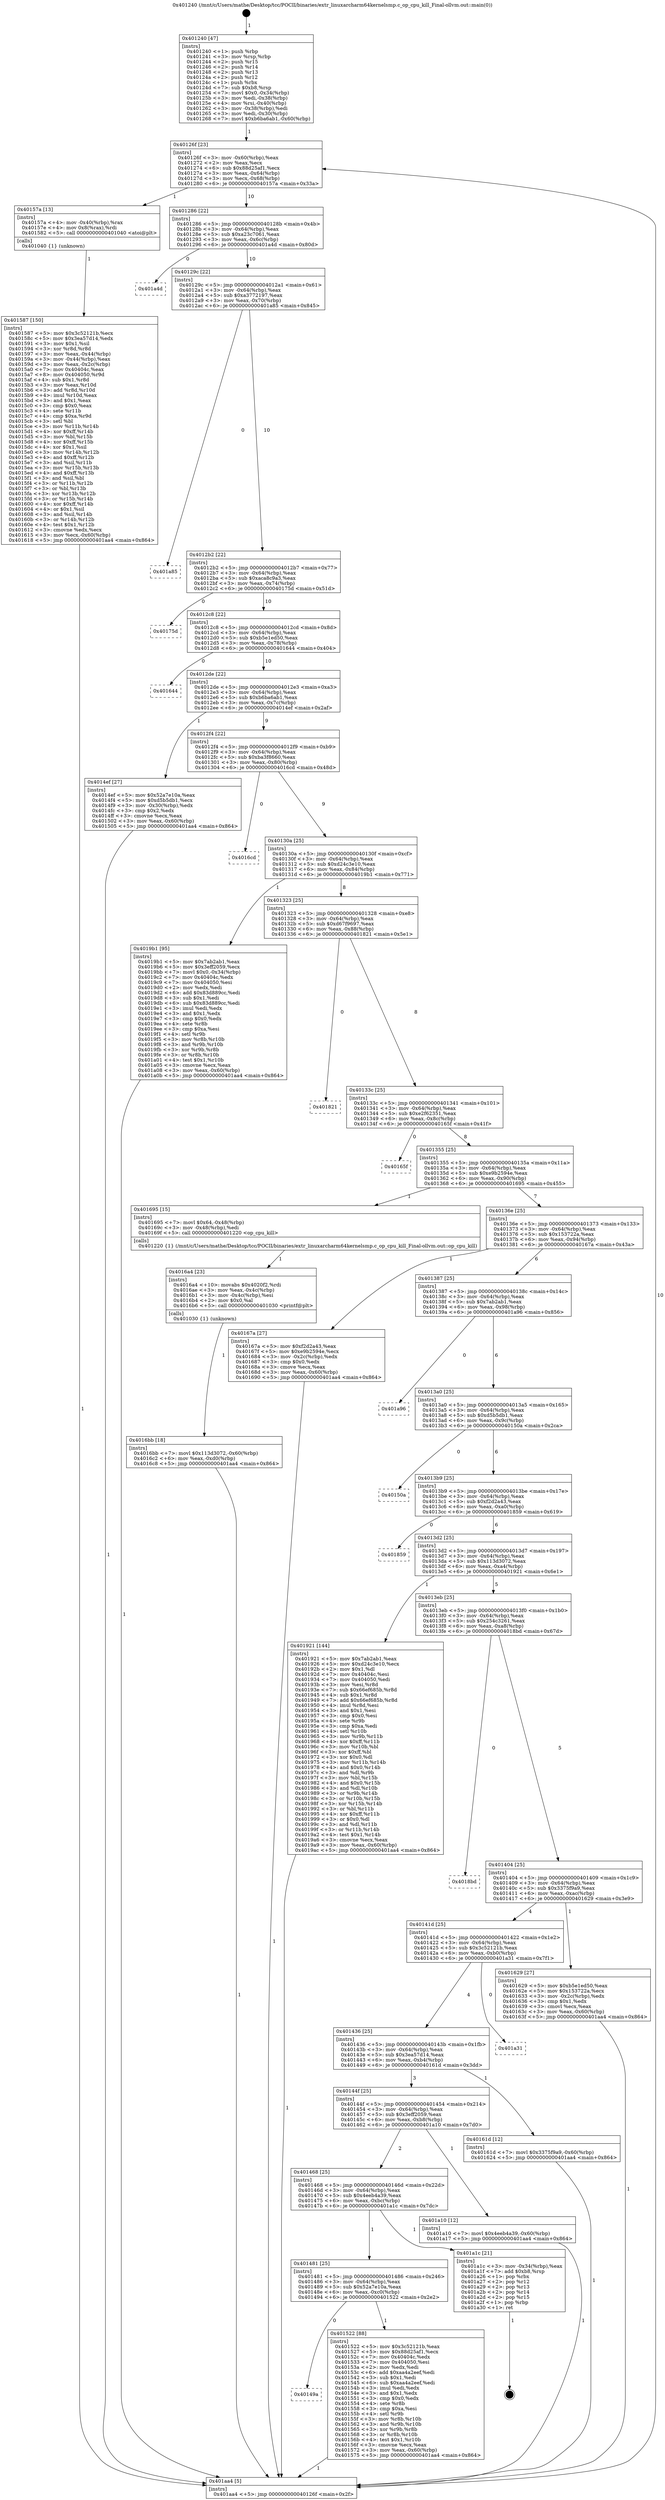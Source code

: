 digraph "0x401240" {
  label = "0x401240 (/mnt/c/Users/mathe/Desktop/tcc/POCII/binaries/extr_linuxarcharm64kernelsmp.c_op_cpu_kill_Final-ollvm.out::main(0))"
  labelloc = "t"
  node[shape=record]

  Entry [label="",width=0.3,height=0.3,shape=circle,fillcolor=black,style=filled]
  "0x40126f" [label="{
     0x40126f [23]\l
     | [instrs]\l
     &nbsp;&nbsp;0x40126f \<+3\>: mov -0x60(%rbp),%eax\l
     &nbsp;&nbsp;0x401272 \<+2\>: mov %eax,%ecx\l
     &nbsp;&nbsp;0x401274 \<+6\>: sub $0x88d25af1,%ecx\l
     &nbsp;&nbsp;0x40127a \<+3\>: mov %eax,-0x64(%rbp)\l
     &nbsp;&nbsp;0x40127d \<+3\>: mov %ecx,-0x68(%rbp)\l
     &nbsp;&nbsp;0x401280 \<+6\>: je 000000000040157a \<main+0x33a\>\l
  }"]
  "0x40157a" [label="{
     0x40157a [13]\l
     | [instrs]\l
     &nbsp;&nbsp;0x40157a \<+4\>: mov -0x40(%rbp),%rax\l
     &nbsp;&nbsp;0x40157e \<+4\>: mov 0x8(%rax),%rdi\l
     &nbsp;&nbsp;0x401582 \<+5\>: call 0000000000401040 \<atoi@plt\>\l
     | [calls]\l
     &nbsp;&nbsp;0x401040 \{1\} (unknown)\l
  }"]
  "0x401286" [label="{
     0x401286 [22]\l
     | [instrs]\l
     &nbsp;&nbsp;0x401286 \<+5\>: jmp 000000000040128b \<main+0x4b\>\l
     &nbsp;&nbsp;0x40128b \<+3\>: mov -0x64(%rbp),%eax\l
     &nbsp;&nbsp;0x40128e \<+5\>: sub $0xa23c7061,%eax\l
     &nbsp;&nbsp;0x401293 \<+3\>: mov %eax,-0x6c(%rbp)\l
     &nbsp;&nbsp;0x401296 \<+6\>: je 0000000000401a4d \<main+0x80d\>\l
  }"]
  Exit [label="",width=0.3,height=0.3,shape=circle,fillcolor=black,style=filled,peripheries=2]
  "0x401a4d" [label="{
     0x401a4d\l
  }", style=dashed]
  "0x40129c" [label="{
     0x40129c [22]\l
     | [instrs]\l
     &nbsp;&nbsp;0x40129c \<+5\>: jmp 00000000004012a1 \<main+0x61\>\l
     &nbsp;&nbsp;0x4012a1 \<+3\>: mov -0x64(%rbp),%eax\l
     &nbsp;&nbsp;0x4012a4 \<+5\>: sub $0xa3772197,%eax\l
     &nbsp;&nbsp;0x4012a9 \<+3\>: mov %eax,-0x70(%rbp)\l
     &nbsp;&nbsp;0x4012ac \<+6\>: je 0000000000401a85 \<main+0x845\>\l
  }"]
  "0x4016bb" [label="{
     0x4016bb [18]\l
     | [instrs]\l
     &nbsp;&nbsp;0x4016bb \<+7\>: movl $0x113d3072,-0x60(%rbp)\l
     &nbsp;&nbsp;0x4016c2 \<+6\>: mov %eax,-0xd0(%rbp)\l
     &nbsp;&nbsp;0x4016c8 \<+5\>: jmp 0000000000401aa4 \<main+0x864\>\l
  }"]
  "0x401a85" [label="{
     0x401a85\l
  }", style=dashed]
  "0x4012b2" [label="{
     0x4012b2 [22]\l
     | [instrs]\l
     &nbsp;&nbsp;0x4012b2 \<+5\>: jmp 00000000004012b7 \<main+0x77\>\l
     &nbsp;&nbsp;0x4012b7 \<+3\>: mov -0x64(%rbp),%eax\l
     &nbsp;&nbsp;0x4012ba \<+5\>: sub $0xaca8c9a3,%eax\l
     &nbsp;&nbsp;0x4012bf \<+3\>: mov %eax,-0x74(%rbp)\l
     &nbsp;&nbsp;0x4012c2 \<+6\>: je 000000000040175d \<main+0x51d\>\l
  }"]
  "0x4016a4" [label="{
     0x4016a4 [23]\l
     | [instrs]\l
     &nbsp;&nbsp;0x4016a4 \<+10\>: movabs $0x4020f2,%rdi\l
     &nbsp;&nbsp;0x4016ae \<+3\>: mov %eax,-0x4c(%rbp)\l
     &nbsp;&nbsp;0x4016b1 \<+3\>: mov -0x4c(%rbp),%esi\l
     &nbsp;&nbsp;0x4016b4 \<+2\>: mov $0x0,%al\l
     &nbsp;&nbsp;0x4016b6 \<+5\>: call 0000000000401030 \<printf@plt\>\l
     | [calls]\l
     &nbsp;&nbsp;0x401030 \{1\} (unknown)\l
  }"]
  "0x40175d" [label="{
     0x40175d\l
  }", style=dashed]
  "0x4012c8" [label="{
     0x4012c8 [22]\l
     | [instrs]\l
     &nbsp;&nbsp;0x4012c8 \<+5\>: jmp 00000000004012cd \<main+0x8d\>\l
     &nbsp;&nbsp;0x4012cd \<+3\>: mov -0x64(%rbp),%eax\l
     &nbsp;&nbsp;0x4012d0 \<+5\>: sub $0xb5e1ed50,%eax\l
     &nbsp;&nbsp;0x4012d5 \<+3\>: mov %eax,-0x78(%rbp)\l
     &nbsp;&nbsp;0x4012d8 \<+6\>: je 0000000000401644 \<main+0x404\>\l
  }"]
  "0x401587" [label="{
     0x401587 [150]\l
     | [instrs]\l
     &nbsp;&nbsp;0x401587 \<+5\>: mov $0x3c52121b,%ecx\l
     &nbsp;&nbsp;0x40158c \<+5\>: mov $0x3ea57d14,%edx\l
     &nbsp;&nbsp;0x401591 \<+3\>: mov $0x1,%sil\l
     &nbsp;&nbsp;0x401594 \<+3\>: xor %r8d,%r8d\l
     &nbsp;&nbsp;0x401597 \<+3\>: mov %eax,-0x44(%rbp)\l
     &nbsp;&nbsp;0x40159a \<+3\>: mov -0x44(%rbp),%eax\l
     &nbsp;&nbsp;0x40159d \<+3\>: mov %eax,-0x2c(%rbp)\l
     &nbsp;&nbsp;0x4015a0 \<+7\>: mov 0x40404c,%eax\l
     &nbsp;&nbsp;0x4015a7 \<+8\>: mov 0x404050,%r9d\l
     &nbsp;&nbsp;0x4015af \<+4\>: sub $0x1,%r8d\l
     &nbsp;&nbsp;0x4015b3 \<+3\>: mov %eax,%r10d\l
     &nbsp;&nbsp;0x4015b6 \<+3\>: add %r8d,%r10d\l
     &nbsp;&nbsp;0x4015b9 \<+4\>: imul %r10d,%eax\l
     &nbsp;&nbsp;0x4015bd \<+3\>: and $0x1,%eax\l
     &nbsp;&nbsp;0x4015c0 \<+3\>: cmp $0x0,%eax\l
     &nbsp;&nbsp;0x4015c3 \<+4\>: sete %r11b\l
     &nbsp;&nbsp;0x4015c7 \<+4\>: cmp $0xa,%r9d\l
     &nbsp;&nbsp;0x4015cb \<+3\>: setl %bl\l
     &nbsp;&nbsp;0x4015ce \<+3\>: mov %r11b,%r14b\l
     &nbsp;&nbsp;0x4015d1 \<+4\>: xor $0xff,%r14b\l
     &nbsp;&nbsp;0x4015d5 \<+3\>: mov %bl,%r15b\l
     &nbsp;&nbsp;0x4015d8 \<+4\>: xor $0xff,%r15b\l
     &nbsp;&nbsp;0x4015dc \<+4\>: xor $0x1,%sil\l
     &nbsp;&nbsp;0x4015e0 \<+3\>: mov %r14b,%r12b\l
     &nbsp;&nbsp;0x4015e3 \<+4\>: and $0xff,%r12b\l
     &nbsp;&nbsp;0x4015e7 \<+3\>: and %sil,%r11b\l
     &nbsp;&nbsp;0x4015ea \<+3\>: mov %r15b,%r13b\l
     &nbsp;&nbsp;0x4015ed \<+4\>: and $0xff,%r13b\l
     &nbsp;&nbsp;0x4015f1 \<+3\>: and %sil,%bl\l
     &nbsp;&nbsp;0x4015f4 \<+3\>: or %r11b,%r12b\l
     &nbsp;&nbsp;0x4015f7 \<+3\>: or %bl,%r13b\l
     &nbsp;&nbsp;0x4015fa \<+3\>: xor %r13b,%r12b\l
     &nbsp;&nbsp;0x4015fd \<+3\>: or %r15b,%r14b\l
     &nbsp;&nbsp;0x401600 \<+4\>: xor $0xff,%r14b\l
     &nbsp;&nbsp;0x401604 \<+4\>: or $0x1,%sil\l
     &nbsp;&nbsp;0x401608 \<+3\>: and %sil,%r14b\l
     &nbsp;&nbsp;0x40160b \<+3\>: or %r14b,%r12b\l
     &nbsp;&nbsp;0x40160e \<+4\>: test $0x1,%r12b\l
     &nbsp;&nbsp;0x401612 \<+3\>: cmovne %edx,%ecx\l
     &nbsp;&nbsp;0x401615 \<+3\>: mov %ecx,-0x60(%rbp)\l
     &nbsp;&nbsp;0x401618 \<+5\>: jmp 0000000000401aa4 \<main+0x864\>\l
  }"]
  "0x401644" [label="{
     0x401644\l
  }", style=dashed]
  "0x4012de" [label="{
     0x4012de [22]\l
     | [instrs]\l
     &nbsp;&nbsp;0x4012de \<+5\>: jmp 00000000004012e3 \<main+0xa3\>\l
     &nbsp;&nbsp;0x4012e3 \<+3\>: mov -0x64(%rbp),%eax\l
     &nbsp;&nbsp;0x4012e6 \<+5\>: sub $0xb6ba6ab1,%eax\l
     &nbsp;&nbsp;0x4012eb \<+3\>: mov %eax,-0x7c(%rbp)\l
     &nbsp;&nbsp;0x4012ee \<+6\>: je 00000000004014ef \<main+0x2af\>\l
  }"]
  "0x40149a" [label="{
     0x40149a\l
  }", style=dashed]
  "0x4014ef" [label="{
     0x4014ef [27]\l
     | [instrs]\l
     &nbsp;&nbsp;0x4014ef \<+5\>: mov $0x52a7e10a,%eax\l
     &nbsp;&nbsp;0x4014f4 \<+5\>: mov $0xd5b5db1,%ecx\l
     &nbsp;&nbsp;0x4014f9 \<+3\>: mov -0x30(%rbp),%edx\l
     &nbsp;&nbsp;0x4014fc \<+3\>: cmp $0x2,%edx\l
     &nbsp;&nbsp;0x4014ff \<+3\>: cmovne %ecx,%eax\l
     &nbsp;&nbsp;0x401502 \<+3\>: mov %eax,-0x60(%rbp)\l
     &nbsp;&nbsp;0x401505 \<+5\>: jmp 0000000000401aa4 \<main+0x864\>\l
  }"]
  "0x4012f4" [label="{
     0x4012f4 [22]\l
     | [instrs]\l
     &nbsp;&nbsp;0x4012f4 \<+5\>: jmp 00000000004012f9 \<main+0xb9\>\l
     &nbsp;&nbsp;0x4012f9 \<+3\>: mov -0x64(%rbp),%eax\l
     &nbsp;&nbsp;0x4012fc \<+5\>: sub $0xba3f8660,%eax\l
     &nbsp;&nbsp;0x401301 \<+3\>: mov %eax,-0x80(%rbp)\l
     &nbsp;&nbsp;0x401304 \<+6\>: je 00000000004016cd \<main+0x48d\>\l
  }"]
  "0x401aa4" [label="{
     0x401aa4 [5]\l
     | [instrs]\l
     &nbsp;&nbsp;0x401aa4 \<+5\>: jmp 000000000040126f \<main+0x2f\>\l
  }"]
  "0x401240" [label="{
     0x401240 [47]\l
     | [instrs]\l
     &nbsp;&nbsp;0x401240 \<+1\>: push %rbp\l
     &nbsp;&nbsp;0x401241 \<+3\>: mov %rsp,%rbp\l
     &nbsp;&nbsp;0x401244 \<+2\>: push %r15\l
     &nbsp;&nbsp;0x401246 \<+2\>: push %r14\l
     &nbsp;&nbsp;0x401248 \<+2\>: push %r13\l
     &nbsp;&nbsp;0x40124a \<+2\>: push %r12\l
     &nbsp;&nbsp;0x40124c \<+1\>: push %rbx\l
     &nbsp;&nbsp;0x40124d \<+7\>: sub $0xb8,%rsp\l
     &nbsp;&nbsp;0x401254 \<+7\>: movl $0x0,-0x34(%rbp)\l
     &nbsp;&nbsp;0x40125b \<+3\>: mov %edi,-0x38(%rbp)\l
     &nbsp;&nbsp;0x40125e \<+4\>: mov %rsi,-0x40(%rbp)\l
     &nbsp;&nbsp;0x401262 \<+3\>: mov -0x38(%rbp),%edi\l
     &nbsp;&nbsp;0x401265 \<+3\>: mov %edi,-0x30(%rbp)\l
     &nbsp;&nbsp;0x401268 \<+7\>: movl $0xb6ba6ab1,-0x60(%rbp)\l
  }"]
  "0x401522" [label="{
     0x401522 [88]\l
     | [instrs]\l
     &nbsp;&nbsp;0x401522 \<+5\>: mov $0x3c52121b,%eax\l
     &nbsp;&nbsp;0x401527 \<+5\>: mov $0x88d25af1,%ecx\l
     &nbsp;&nbsp;0x40152c \<+7\>: mov 0x40404c,%edx\l
     &nbsp;&nbsp;0x401533 \<+7\>: mov 0x404050,%esi\l
     &nbsp;&nbsp;0x40153a \<+2\>: mov %edx,%edi\l
     &nbsp;&nbsp;0x40153c \<+6\>: add $0xaa4a2eef,%edi\l
     &nbsp;&nbsp;0x401542 \<+3\>: sub $0x1,%edi\l
     &nbsp;&nbsp;0x401545 \<+6\>: sub $0xaa4a2eef,%edi\l
     &nbsp;&nbsp;0x40154b \<+3\>: imul %edi,%edx\l
     &nbsp;&nbsp;0x40154e \<+3\>: and $0x1,%edx\l
     &nbsp;&nbsp;0x401551 \<+3\>: cmp $0x0,%edx\l
     &nbsp;&nbsp;0x401554 \<+4\>: sete %r8b\l
     &nbsp;&nbsp;0x401558 \<+3\>: cmp $0xa,%esi\l
     &nbsp;&nbsp;0x40155b \<+4\>: setl %r9b\l
     &nbsp;&nbsp;0x40155f \<+3\>: mov %r8b,%r10b\l
     &nbsp;&nbsp;0x401562 \<+3\>: and %r9b,%r10b\l
     &nbsp;&nbsp;0x401565 \<+3\>: xor %r9b,%r8b\l
     &nbsp;&nbsp;0x401568 \<+3\>: or %r8b,%r10b\l
     &nbsp;&nbsp;0x40156b \<+4\>: test $0x1,%r10b\l
     &nbsp;&nbsp;0x40156f \<+3\>: cmovne %ecx,%eax\l
     &nbsp;&nbsp;0x401572 \<+3\>: mov %eax,-0x60(%rbp)\l
     &nbsp;&nbsp;0x401575 \<+5\>: jmp 0000000000401aa4 \<main+0x864\>\l
  }"]
  "0x4016cd" [label="{
     0x4016cd\l
  }", style=dashed]
  "0x40130a" [label="{
     0x40130a [25]\l
     | [instrs]\l
     &nbsp;&nbsp;0x40130a \<+5\>: jmp 000000000040130f \<main+0xcf\>\l
     &nbsp;&nbsp;0x40130f \<+3\>: mov -0x64(%rbp),%eax\l
     &nbsp;&nbsp;0x401312 \<+5\>: sub $0xd24c3e10,%eax\l
     &nbsp;&nbsp;0x401317 \<+6\>: mov %eax,-0x84(%rbp)\l
     &nbsp;&nbsp;0x40131d \<+6\>: je 00000000004019b1 \<main+0x771\>\l
  }"]
  "0x401481" [label="{
     0x401481 [25]\l
     | [instrs]\l
     &nbsp;&nbsp;0x401481 \<+5\>: jmp 0000000000401486 \<main+0x246\>\l
     &nbsp;&nbsp;0x401486 \<+3\>: mov -0x64(%rbp),%eax\l
     &nbsp;&nbsp;0x401489 \<+5\>: sub $0x52a7e10a,%eax\l
     &nbsp;&nbsp;0x40148e \<+6\>: mov %eax,-0xc0(%rbp)\l
     &nbsp;&nbsp;0x401494 \<+6\>: je 0000000000401522 \<main+0x2e2\>\l
  }"]
  "0x4019b1" [label="{
     0x4019b1 [95]\l
     | [instrs]\l
     &nbsp;&nbsp;0x4019b1 \<+5\>: mov $0x7ab2ab1,%eax\l
     &nbsp;&nbsp;0x4019b6 \<+5\>: mov $0x3eff2059,%ecx\l
     &nbsp;&nbsp;0x4019bb \<+7\>: movl $0x0,-0x34(%rbp)\l
     &nbsp;&nbsp;0x4019c2 \<+7\>: mov 0x40404c,%edx\l
     &nbsp;&nbsp;0x4019c9 \<+7\>: mov 0x404050,%esi\l
     &nbsp;&nbsp;0x4019d0 \<+2\>: mov %edx,%edi\l
     &nbsp;&nbsp;0x4019d2 \<+6\>: add $0x83d889cc,%edi\l
     &nbsp;&nbsp;0x4019d8 \<+3\>: sub $0x1,%edi\l
     &nbsp;&nbsp;0x4019db \<+6\>: sub $0x83d889cc,%edi\l
     &nbsp;&nbsp;0x4019e1 \<+3\>: imul %edi,%edx\l
     &nbsp;&nbsp;0x4019e4 \<+3\>: and $0x1,%edx\l
     &nbsp;&nbsp;0x4019e7 \<+3\>: cmp $0x0,%edx\l
     &nbsp;&nbsp;0x4019ea \<+4\>: sete %r8b\l
     &nbsp;&nbsp;0x4019ee \<+3\>: cmp $0xa,%esi\l
     &nbsp;&nbsp;0x4019f1 \<+4\>: setl %r9b\l
     &nbsp;&nbsp;0x4019f5 \<+3\>: mov %r8b,%r10b\l
     &nbsp;&nbsp;0x4019f8 \<+3\>: and %r9b,%r10b\l
     &nbsp;&nbsp;0x4019fb \<+3\>: xor %r9b,%r8b\l
     &nbsp;&nbsp;0x4019fe \<+3\>: or %r8b,%r10b\l
     &nbsp;&nbsp;0x401a01 \<+4\>: test $0x1,%r10b\l
     &nbsp;&nbsp;0x401a05 \<+3\>: cmovne %ecx,%eax\l
     &nbsp;&nbsp;0x401a08 \<+3\>: mov %eax,-0x60(%rbp)\l
     &nbsp;&nbsp;0x401a0b \<+5\>: jmp 0000000000401aa4 \<main+0x864\>\l
  }"]
  "0x401323" [label="{
     0x401323 [25]\l
     | [instrs]\l
     &nbsp;&nbsp;0x401323 \<+5\>: jmp 0000000000401328 \<main+0xe8\>\l
     &nbsp;&nbsp;0x401328 \<+3\>: mov -0x64(%rbp),%eax\l
     &nbsp;&nbsp;0x40132b \<+5\>: sub $0xd67f9697,%eax\l
     &nbsp;&nbsp;0x401330 \<+6\>: mov %eax,-0x88(%rbp)\l
     &nbsp;&nbsp;0x401336 \<+6\>: je 0000000000401821 \<main+0x5e1\>\l
  }"]
  "0x401a1c" [label="{
     0x401a1c [21]\l
     | [instrs]\l
     &nbsp;&nbsp;0x401a1c \<+3\>: mov -0x34(%rbp),%eax\l
     &nbsp;&nbsp;0x401a1f \<+7\>: add $0xb8,%rsp\l
     &nbsp;&nbsp;0x401a26 \<+1\>: pop %rbx\l
     &nbsp;&nbsp;0x401a27 \<+2\>: pop %r12\l
     &nbsp;&nbsp;0x401a29 \<+2\>: pop %r13\l
     &nbsp;&nbsp;0x401a2b \<+2\>: pop %r14\l
     &nbsp;&nbsp;0x401a2d \<+2\>: pop %r15\l
     &nbsp;&nbsp;0x401a2f \<+1\>: pop %rbp\l
     &nbsp;&nbsp;0x401a30 \<+1\>: ret\l
  }"]
  "0x401821" [label="{
     0x401821\l
  }", style=dashed]
  "0x40133c" [label="{
     0x40133c [25]\l
     | [instrs]\l
     &nbsp;&nbsp;0x40133c \<+5\>: jmp 0000000000401341 \<main+0x101\>\l
     &nbsp;&nbsp;0x401341 \<+3\>: mov -0x64(%rbp),%eax\l
     &nbsp;&nbsp;0x401344 \<+5\>: sub $0xe2f62351,%eax\l
     &nbsp;&nbsp;0x401349 \<+6\>: mov %eax,-0x8c(%rbp)\l
     &nbsp;&nbsp;0x40134f \<+6\>: je 000000000040165f \<main+0x41f\>\l
  }"]
  "0x401468" [label="{
     0x401468 [25]\l
     | [instrs]\l
     &nbsp;&nbsp;0x401468 \<+5\>: jmp 000000000040146d \<main+0x22d\>\l
     &nbsp;&nbsp;0x40146d \<+3\>: mov -0x64(%rbp),%eax\l
     &nbsp;&nbsp;0x401470 \<+5\>: sub $0x4eeb4a39,%eax\l
     &nbsp;&nbsp;0x401475 \<+6\>: mov %eax,-0xbc(%rbp)\l
     &nbsp;&nbsp;0x40147b \<+6\>: je 0000000000401a1c \<main+0x7dc\>\l
  }"]
  "0x40165f" [label="{
     0x40165f\l
  }", style=dashed]
  "0x401355" [label="{
     0x401355 [25]\l
     | [instrs]\l
     &nbsp;&nbsp;0x401355 \<+5\>: jmp 000000000040135a \<main+0x11a\>\l
     &nbsp;&nbsp;0x40135a \<+3\>: mov -0x64(%rbp),%eax\l
     &nbsp;&nbsp;0x40135d \<+5\>: sub $0xe9b2594e,%eax\l
     &nbsp;&nbsp;0x401362 \<+6\>: mov %eax,-0x90(%rbp)\l
     &nbsp;&nbsp;0x401368 \<+6\>: je 0000000000401695 \<main+0x455\>\l
  }"]
  "0x401a10" [label="{
     0x401a10 [12]\l
     | [instrs]\l
     &nbsp;&nbsp;0x401a10 \<+7\>: movl $0x4eeb4a39,-0x60(%rbp)\l
     &nbsp;&nbsp;0x401a17 \<+5\>: jmp 0000000000401aa4 \<main+0x864\>\l
  }"]
  "0x401695" [label="{
     0x401695 [15]\l
     | [instrs]\l
     &nbsp;&nbsp;0x401695 \<+7\>: movl $0x64,-0x48(%rbp)\l
     &nbsp;&nbsp;0x40169c \<+3\>: mov -0x48(%rbp),%edi\l
     &nbsp;&nbsp;0x40169f \<+5\>: call 0000000000401220 \<op_cpu_kill\>\l
     | [calls]\l
     &nbsp;&nbsp;0x401220 \{1\} (/mnt/c/Users/mathe/Desktop/tcc/POCII/binaries/extr_linuxarcharm64kernelsmp.c_op_cpu_kill_Final-ollvm.out::op_cpu_kill)\l
  }"]
  "0x40136e" [label="{
     0x40136e [25]\l
     | [instrs]\l
     &nbsp;&nbsp;0x40136e \<+5\>: jmp 0000000000401373 \<main+0x133\>\l
     &nbsp;&nbsp;0x401373 \<+3\>: mov -0x64(%rbp),%eax\l
     &nbsp;&nbsp;0x401376 \<+5\>: sub $0x153722a,%eax\l
     &nbsp;&nbsp;0x40137b \<+6\>: mov %eax,-0x94(%rbp)\l
     &nbsp;&nbsp;0x401381 \<+6\>: je 000000000040167a \<main+0x43a\>\l
  }"]
  "0x40144f" [label="{
     0x40144f [25]\l
     | [instrs]\l
     &nbsp;&nbsp;0x40144f \<+5\>: jmp 0000000000401454 \<main+0x214\>\l
     &nbsp;&nbsp;0x401454 \<+3\>: mov -0x64(%rbp),%eax\l
     &nbsp;&nbsp;0x401457 \<+5\>: sub $0x3eff2059,%eax\l
     &nbsp;&nbsp;0x40145c \<+6\>: mov %eax,-0xb8(%rbp)\l
     &nbsp;&nbsp;0x401462 \<+6\>: je 0000000000401a10 \<main+0x7d0\>\l
  }"]
  "0x40167a" [label="{
     0x40167a [27]\l
     | [instrs]\l
     &nbsp;&nbsp;0x40167a \<+5\>: mov $0xf2d2a43,%eax\l
     &nbsp;&nbsp;0x40167f \<+5\>: mov $0xe9b2594e,%ecx\l
     &nbsp;&nbsp;0x401684 \<+3\>: mov -0x2c(%rbp),%edx\l
     &nbsp;&nbsp;0x401687 \<+3\>: cmp $0x0,%edx\l
     &nbsp;&nbsp;0x40168a \<+3\>: cmove %ecx,%eax\l
     &nbsp;&nbsp;0x40168d \<+3\>: mov %eax,-0x60(%rbp)\l
     &nbsp;&nbsp;0x401690 \<+5\>: jmp 0000000000401aa4 \<main+0x864\>\l
  }"]
  "0x401387" [label="{
     0x401387 [25]\l
     | [instrs]\l
     &nbsp;&nbsp;0x401387 \<+5\>: jmp 000000000040138c \<main+0x14c\>\l
     &nbsp;&nbsp;0x40138c \<+3\>: mov -0x64(%rbp),%eax\l
     &nbsp;&nbsp;0x40138f \<+5\>: sub $0x7ab2ab1,%eax\l
     &nbsp;&nbsp;0x401394 \<+6\>: mov %eax,-0x98(%rbp)\l
     &nbsp;&nbsp;0x40139a \<+6\>: je 0000000000401a96 \<main+0x856\>\l
  }"]
  "0x40161d" [label="{
     0x40161d [12]\l
     | [instrs]\l
     &nbsp;&nbsp;0x40161d \<+7\>: movl $0x3375f9a9,-0x60(%rbp)\l
     &nbsp;&nbsp;0x401624 \<+5\>: jmp 0000000000401aa4 \<main+0x864\>\l
  }"]
  "0x401a96" [label="{
     0x401a96\l
  }", style=dashed]
  "0x4013a0" [label="{
     0x4013a0 [25]\l
     | [instrs]\l
     &nbsp;&nbsp;0x4013a0 \<+5\>: jmp 00000000004013a5 \<main+0x165\>\l
     &nbsp;&nbsp;0x4013a5 \<+3\>: mov -0x64(%rbp),%eax\l
     &nbsp;&nbsp;0x4013a8 \<+5\>: sub $0xd5b5db1,%eax\l
     &nbsp;&nbsp;0x4013ad \<+6\>: mov %eax,-0x9c(%rbp)\l
     &nbsp;&nbsp;0x4013b3 \<+6\>: je 000000000040150a \<main+0x2ca\>\l
  }"]
  "0x401436" [label="{
     0x401436 [25]\l
     | [instrs]\l
     &nbsp;&nbsp;0x401436 \<+5\>: jmp 000000000040143b \<main+0x1fb\>\l
     &nbsp;&nbsp;0x40143b \<+3\>: mov -0x64(%rbp),%eax\l
     &nbsp;&nbsp;0x40143e \<+5\>: sub $0x3ea57d14,%eax\l
     &nbsp;&nbsp;0x401443 \<+6\>: mov %eax,-0xb4(%rbp)\l
     &nbsp;&nbsp;0x401449 \<+6\>: je 000000000040161d \<main+0x3dd\>\l
  }"]
  "0x40150a" [label="{
     0x40150a\l
  }", style=dashed]
  "0x4013b9" [label="{
     0x4013b9 [25]\l
     | [instrs]\l
     &nbsp;&nbsp;0x4013b9 \<+5\>: jmp 00000000004013be \<main+0x17e\>\l
     &nbsp;&nbsp;0x4013be \<+3\>: mov -0x64(%rbp),%eax\l
     &nbsp;&nbsp;0x4013c1 \<+5\>: sub $0xf2d2a43,%eax\l
     &nbsp;&nbsp;0x4013c6 \<+6\>: mov %eax,-0xa0(%rbp)\l
     &nbsp;&nbsp;0x4013cc \<+6\>: je 0000000000401859 \<main+0x619\>\l
  }"]
  "0x401a31" [label="{
     0x401a31\l
  }", style=dashed]
  "0x401859" [label="{
     0x401859\l
  }", style=dashed]
  "0x4013d2" [label="{
     0x4013d2 [25]\l
     | [instrs]\l
     &nbsp;&nbsp;0x4013d2 \<+5\>: jmp 00000000004013d7 \<main+0x197\>\l
     &nbsp;&nbsp;0x4013d7 \<+3\>: mov -0x64(%rbp),%eax\l
     &nbsp;&nbsp;0x4013da \<+5\>: sub $0x113d3072,%eax\l
     &nbsp;&nbsp;0x4013df \<+6\>: mov %eax,-0xa4(%rbp)\l
     &nbsp;&nbsp;0x4013e5 \<+6\>: je 0000000000401921 \<main+0x6e1\>\l
  }"]
  "0x40141d" [label="{
     0x40141d [25]\l
     | [instrs]\l
     &nbsp;&nbsp;0x40141d \<+5\>: jmp 0000000000401422 \<main+0x1e2\>\l
     &nbsp;&nbsp;0x401422 \<+3\>: mov -0x64(%rbp),%eax\l
     &nbsp;&nbsp;0x401425 \<+5\>: sub $0x3c52121b,%eax\l
     &nbsp;&nbsp;0x40142a \<+6\>: mov %eax,-0xb0(%rbp)\l
     &nbsp;&nbsp;0x401430 \<+6\>: je 0000000000401a31 \<main+0x7f1\>\l
  }"]
  "0x401921" [label="{
     0x401921 [144]\l
     | [instrs]\l
     &nbsp;&nbsp;0x401921 \<+5\>: mov $0x7ab2ab1,%eax\l
     &nbsp;&nbsp;0x401926 \<+5\>: mov $0xd24c3e10,%ecx\l
     &nbsp;&nbsp;0x40192b \<+2\>: mov $0x1,%dl\l
     &nbsp;&nbsp;0x40192d \<+7\>: mov 0x40404c,%esi\l
     &nbsp;&nbsp;0x401934 \<+7\>: mov 0x404050,%edi\l
     &nbsp;&nbsp;0x40193b \<+3\>: mov %esi,%r8d\l
     &nbsp;&nbsp;0x40193e \<+7\>: sub $0x66ef685b,%r8d\l
     &nbsp;&nbsp;0x401945 \<+4\>: sub $0x1,%r8d\l
     &nbsp;&nbsp;0x401949 \<+7\>: add $0x66ef685b,%r8d\l
     &nbsp;&nbsp;0x401950 \<+4\>: imul %r8d,%esi\l
     &nbsp;&nbsp;0x401954 \<+3\>: and $0x1,%esi\l
     &nbsp;&nbsp;0x401957 \<+3\>: cmp $0x0,%esi\l
     &nbsp;&nbsp;0x40195a \<+4\>: sete %r9b\l
     &nbsp;&nbsp;0x40195e \<+3\>: cmp $0xa,%edi\l
     &nbsp;&nbsp;0x401961 \<+4\>: setl %r10b\l
     &nbsp;&nbsp;0x401965 \<+3\>: mov %r9b,%r11b\l
     &nbsp;&nbsp;0x401968 \<+4\>: xor $0xff,%r11b\l
     &nbsp;&nbsp;0x40196c \<+3\>: mov %r10b,%bl\l
     &nbsp;&nbsp;0x40196f \<+3\>: xor $0xff,%bl\l
     &nbsp;&nbsp;0x401972 \<+3\>: xor $0x0,%dl\l
     &nbsp;&nbsp;0x401975 \<+3\>: mov %r11b,%r14b\l
     &nbsp;&nbsp;0x401978 \<+4\>: and $0x0,%r14b\l
     &nbsp;&nbsp;0x40197c \<+3\>: and %dl,%r9b\l
     &nbsp;&nbsp;0x40197f \<+3\>: mov %bl,%r15b\l
     &nbsp;&nbsp;0x401982 \<+4\>: and $0x0,%r15b\l
     &nbsp;&nbsp;0x401986 \<+3\>: and %dl,%r10b\l
     &nbsp;&nbsp;0x401989 \<+3\>: or %r9b,%r14b\l
     &nbsp;&nbsp;0x40198c \<+3\>: or %r10b,%r15b\l
     &nbsp;&nbsp;0x40198f \<+3\>: xor %r15b,%r14b\l
     &nbsp;&nbsp;0x401992 \<+3\>: or %bl,%r11b\l
     &nbsp;&nbsp;0x401995 \<+4\>: xor $0xff,%r11b\l
     &nbsp;&nbsp;0x401999 \<+3\>: or $0x0,%dl\l
     &nbsp;&nbsp;0x40199c \<+3\>: and %dl,%r11b\l
     &nbsp;&nbsp;0x40199f \<+3\>: or %r11b,%r14b\l
     &nbsp;&nbsp;0x4019a2 \<+4\>: test $0x1,%r14b\l
     &nbsp;&nbsp;0x4019a6 \<+3\>: cmovne %ecx,%eax\l
     &nbsp;&nbsp;0x4019a9 \<+3\>: mov %eax,-0x60(%rbp)\l
     &nbsp;&nbsp;0x4019ac \<+5\>: jmp 0000000000401aa4 \<main+0x864\>\l
  }"]
  "0x4013eb" [label="{
     0x4013eb [25]\l
     | [instrs]\l
     &nbsp;&nbsp;0x4013eb \<+5\>: jmp 00000000004013f0 \<main+0x1b0\>\l
     &nbsp;&nbsp;0x4013f0 \<+3\>: mov -0x64(%rbp),%eax\l
     &nbsp;&nbsp;0x4013f3 \<+5\>: sub $0x254c3261,%eax\l
     &nbsp;&nbsp;0x4013f8 \<+6\>: mov %eax,-0xa8(%rbp)\l
     &nbsp;&nbsp;0x4013fe \<+6\>: je 00000000004018bd \<main+0x67d\>\l
  }"]
  "0x401629" [label="{
     0x401629 [27]\l
     | [instrs]\l
     &nbsp;&nbsp;0x401629 \<+5\>: mov $0xb5e1ed50,%eax\l
     &nbsp;&nbsp;0x40162e \<+5\>: mov $0x153722a,%ecx\l
     &nbsp;&nbsp;0x401633 \<+3\>: mov -0x2c(%rbp),%edx\l
     &nbsp;&nbsp;0x401636 \<+3\>: cmp $0x1,%edx\l
     &nbsp;&nbsp;0x401639 \<+3\>: cmovl %ecx,%eax\l
     &nbsp;&nbsp;0x40163c \<+3\>: mov %eax,-0x60(%rbp)\l
     &nbsp;&nbsp;0x40163f \<+5\>: jmp 0000000000401aa4 \<main+0x864\>\l
  }"]
  "0x4018bd" [label="{
     0x4018bd\l
  }", style=dashed]
  "0x401404" [label="{
     0x401404 [25]\l
     | [instrs]\l
     &nbsp;&nbsp;0x401404 \<+5\>: jmp 0000000000401409 \<main+0x1c9\>\l
     &nbsp;&nbsp;0x401409 \<+3\>: mov -0x64(%rbp),%eax\l
     &nbsp;&nbsp;0x40140c \<+5\>: sub $0x3375f9a9,%eax\l
     &nbsp;&nbsp;0x401411 \<+6\>: mov %eax,-0xac(%rbp)\l
     &nbsp;&nbsp;0x401417 \<+6\>: je 0000000000401629 \<main+0x3e9\>\l
  }"]
  Entry -> "0x401240" [label=" 1"]
  "0x40126f" -> "0x40157a" [label=" 1"]
  "0x40126f" -> "0x401286" [label=" 10"]
  "0x401a1c" -> Exit [label=" 1"]
  "0x401286" -> "0x401a4d" [label=" 0"]
  "0x401286" -> "0x40129c" [label=" 10"]
  "0x401a10" -> "0x401aa4" [label=" 1"]
  "0x40129c" -> "0x401a85" [label=" 0"]
  "0x40129c" -> "0x4012b2" [label=" 10"]
  "0x4019b1" -> "0x401aa4" [label=" 1"]
  "0x4012b2" -> "0x40175d" [label=" 0"]
  "0x4012b2" -> "0x4012c8" [label=" 10"]
  "0x401921" -> "0x401aa4" [label=" 1"]
  "0x4012c8" -> "0x401644" [label=" 0"]
  "0x4012c8" -> "0x4012de" [label=" 10"]
  "0x4016bb" -> "0x401aa4" [label=" 1"]
  "0x4012de" -> "0x4014ef" [label=" 1"]
  "0x4012de" -> "0x4012f4" [label=" 9"]
  "0x4014ef" -> "0x401aa4" [label=" 1"]
  "0x401240" -> "0x40126f" [label=" 1"]
  "0x401aa4" -> "0x40126f" [label=" 10"]
  "0x4016a4" -> "0x4016bb" [label=" 1"]
  "0x4012f4" -> "0x4016cd" [label=" 0"]
  "0x4012f4" -> "0x40130a" [label=" 9"]
  "0x401695" -> "0x4016a4" [label=" 1"]
  "0x40130a" -> "0x4019b1" [label=" 1"]
  "0x40130a" -> "0x401323" [label=" 8"]
  "0x401629" -> "0x401aa4" [label=" 1"]
  "0x401323" -> "0x401821" [label=" 0"]
  "0x401323" -> "0x40133c" [label=" 8"]
  "0x40161d" -> "0x401aa4" [label=" 1"]
  "0x40133c" -> "0x40165f" [label=" 0"]
  "0x40133c" -> "0x401355" [label=" 8"]
  "0x40157a" -> "0x401587" [label=" 1"]
  "0x401355" -> "0x401695" [label=" 1"]
  "0x401355" -> "0x40136e" [label=" 7"]
  "0x401522" -> "0x401aa4" [label=" 1"]
  "0x40136e" -> "0x40167a" [label=" 1"]
  "0x40136e" -> "0x401387" [label=" 6"]
  "0x401481" -> "0x401522" [label=" 1"]
  "0x401387" -> "0x401a96" [label=" 0"]
  "0x401387" -> "0x4013a0" [label=" 6"]
  "0x40167a" -> "0x401aa4" [label=" 1"]
  "0x4013a0" -> "0x40150a" [label=" 0"]
  "0x4013a0" -> "0x4013b9" [label=" 6"]
  "0x401468" -> "0x401a1c" [label=" 1"]
  "0x4013b9" -> "0x401859" [label=" 0"]
  "0x4013b9" -> "0x4013d2" [label=" 6"]
  "0x401587" -> "0x401aa4" [label=" 1"]
  "0x4013d2" -> "0x401921" [label=" 1"]
  "0x4013d2" -> "0x4013eb" [label=" 5"]
  "0x40144f" -> "0x401a10" [label=" 1"]
  "0x4013eb" -> "0x4018bd" [label=" 0"]
  "0x4013eb" -> "0x401404" [label=" 5"]
  "0x401481" -> "0x40149a" [label=" 0"]
  "0x401404" -> "0x401629" [label=" 1"]
  "0x401404" -> "0x40141d" [label=" 4"]
  "0x40144f" -> "0x401468" [label=" 2"]
  "0x40141d" -> "0x401a31" [label=" 0"]
  "0x40141d" -> "0x401436" [label=" 4"]
  "0x401468" -> "0x401481" [label=" 1"]
  "0x401436" -> "0x40161d" [label=" 1"]
  "0x401436" -> "0x40144f" [label=" 3"]
}
